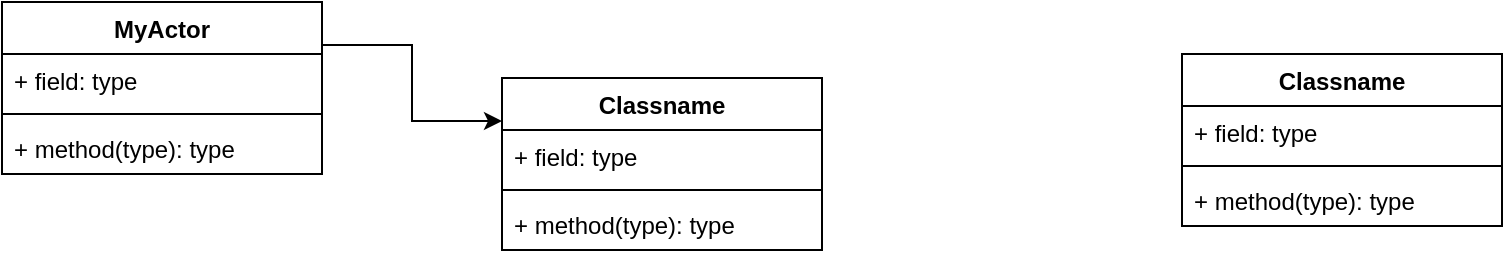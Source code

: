<mxfile version="11.1.4" type="github"><diagram name="Page-1" id="6133507b-19e7-1e82-6fc7-422aa6c4b21f"><mxGraphModel dx="1550" dy="789" grid="1" gridSize="10" guides="1" tooltips="1" connect="1" arrows="1" fold="1" page="1" pageScale="1" pageWidth="1654" pageHeight="1169" background="#ffffff" math="0" shadow="0"><root><mxCell id="0"/><mxCell id="1" parent="0"/><mxCell id="8UCTx6xXJs3gFBAK-ZPi-13" style="edgeStyle=orthogonalEdgeStyle;rounded=0;orthogonalLoop=1;jettySize=auto;html=1;entryX=0;entryY=0.25;entryDx=0;entryDy=0;exitX=1;exitY=0.25;exitDx=0;exitDy=0;" parent="1" source="8UCTx6xXJs3gFBAK-ZPi-14" target="8UCTx6xXJs3gFBAK-ZPi-3" edge="1"><mxGeometry relative="1" as="geometry"><mxPoint x="170" y="320.048" as="sourcePoint"/></mxGeometry></mxCell><mxCell id="8UCTx6xXJs3gFBAK-ZPi-3" value="Classname" style="swimlane;fontStyle=1;align=center;verticalAlign=top;childLayout=stackLayout;horizontal=1;startSize=26;horizontalStack=0;resizeParent=1;resizeParentMax=0;resizeLast=0;collapsible=1;marginBottom=0;" parent="1" vertex="1"><mxGeometry x="280" y="294" width="160" height="86" as="geometry"><mxRectangle x="530" y="326" width="90" height="26" as="alternateBounds"/></mxGeometry></mxCell><mxCell id="8UCTx6xXJs3gFBAK-ZPi-4" value="+ field: type" style="text;strokeColor=none;fillColor=none;align=left;verticalAlign=top;spacingLeft=4;spacingRight=4;overflow=hidden;rotatable=0;points=[[0,0.5],[1,0.5]];portConstraint=eastwest;" parent="8UCTx6xXJs3gFBAK-ZPi-3" vertex="1"><mxGeometry y="26" width="160" height="26" as="geometry"/></mxCell><mxCell id="8UCTx6xXJs3gFBAK-ZPi-5" value="" style="line;strokeWidth=1;fillColor=none;align=left;verticalAlign=middle;spacingTop=-1;spacingLeft=3;spacingRight=3;rotatable=0;labelPosition=right;points=[];portConstraint=eastwest;" parent="8UCTx6xXJs3gFBAK-ZPi-3" vertex="1"><mxGeometry y="52" width="160" height="8" as="geometry"/></mxCell><mxCell id="8UCTx6xXJs3gFBAK-ZPi-6" value="+ method(type): type" style="text;strokeColor=none;fillColor=none;align=left;verticalAlign=top;spacingLeft=4;spacingRight=4;overflow=hidden;rotatable=0;points=[[0,0.5],[1,0.5]];portConstraint=eastwest;" parent="8UCTx6xXJs3gFBAK-ZPi-3" vertex="1"><mxGeometry y="60" width="160" height="26" as="geometry"/></mxCell><mxCell id="8UCTx6xXJs3gFBAK-ZPi-14" value="MyActor" style="swimlane;fontStyle=1;align=center;verticalAlign=top;childLayout=stackLayout;horizontal=1;startSize=26;horizontalStack=0;resizeParent=1;resizeParentMax=0;resizeLast=0;collapsible=1;marginBottom=0;" parent="1" vertex="1"><mxGeometry x="30" y="256" width="160" height="86" as="geometry"/></mxCell><mxCell id="8UCTx6xXJs3gFBAK-ZPi-15" value="+ field: type" style="text;strokeColor=none;fillColor=none;align=left;verticalAlign=top;spacingLeft=4;spacingRight=4;overflow=hidden;rotatable=0;points=[[0,0.5],[1,0.5]];portConstraint=eastwest;" parent="8UCTx6xXJs3gFBAK-ZPi-14" vertex="1"><mxGeometry y="26" width="160" height="26" as="geometry"/></mxCell><mxCell id="8UCTx6xXJs3gFBAK-ZPi-16" value="" style="line;strokeWidth=1;fillColor=none;align=left;verticalAlign=middle;spacingTop=-1;spacingLeft=3;spacingRight=3;rotatable=0;labelPosition=right;points=[];portConstraint=eastwest;" parent="8UCTx6xXJs3gFBAK-ZPi-14" vertex="1"><mxGeometry y="52" width="160" height="8" as="geometry"/></mxCell><mxCell id="8UCTx6xXJs3gFBAK-ZPi-17" value="+ method(type): type" style="text;strokeColor=none;fillColor=none;align=left;verticalAlign=top;spacingLeft=4;spacingRight=4;overflow=hidden;rotatable=0;points=[[0,0.5],[1,0.5]];portConstraint=eastwest;" parent="8UCTx6xXJs3gFBAK-ZPi-14" vertex="1"><mxGeometry y="60" width="160" height="26" as="geometry"/></mxCell><mxCell id="GYgadB-4H1_qLZrEvu5w-1" value="Classname" style="swimlane;fontStyle=1;align=center;verticalAlign=top;childLayout=stackLayout;horizontal=1;startSize=26;horizontalStack=0;resizeParent=1;resizeParentMax=0;resizeLast=0;collapsible=1;marginBottom=0;" vertex="1" parent="1"><mxGeometry x="620" y="282" width="160" height="86" as="geometry"/></mxCell><mxCell id="GYgadB-4H1_qLZrEvu5w-2" value="+ field: type" style="text;strokeColor=none;fillColor=none;align=left;verticalAlign=top;spacingLeft=4;spacingRight=4;overflow=hidden;rotatable=0;points=[[0,0.5],[1,0.5]];portConstraint=eastwest;" vertex="1" parent="GYgadB-4H1_qLZrEvu5w-1"><mxGeometry y="26" width="160" height="26" as="geometry"/></mxCell><mxCell id="GYgadB-4H1_qLZrEvu5w-3" value="" style="line;strokeWidth=1;fillColor=none;align=left;verticalAlign=middle;spacingTop=-1;spacingLeft=3;spacingRight=3;rotatable=0;labelPosition=right;points=[];portConstraint=eastwest;" vertex="1" parent="GYgadB-4H1_qLZrEvu5w-1"><mxGeometry y="52" width="160" height="8" as="geometry"/></mxCell><mxCell id="GYgadB-4H1_qLZrEvu5w-4" value="+ method(type): type" style="text;strokeColor=none;fillColor=none;align=left;verticalAlign=top;spacingLeft=4;spacingRight=4;overflow=hidden;rotatable=0;points=[[0,0.5],[1,0.5]];portConstraint=eastwest;" vertex="1" parent="GYgadB-4H1_qLZrEvu5w-1"><mxGeometry y="60" width="160" height="26" as="geometry"/></mxCell></root></mxGraphModel></diagram></mxfile>